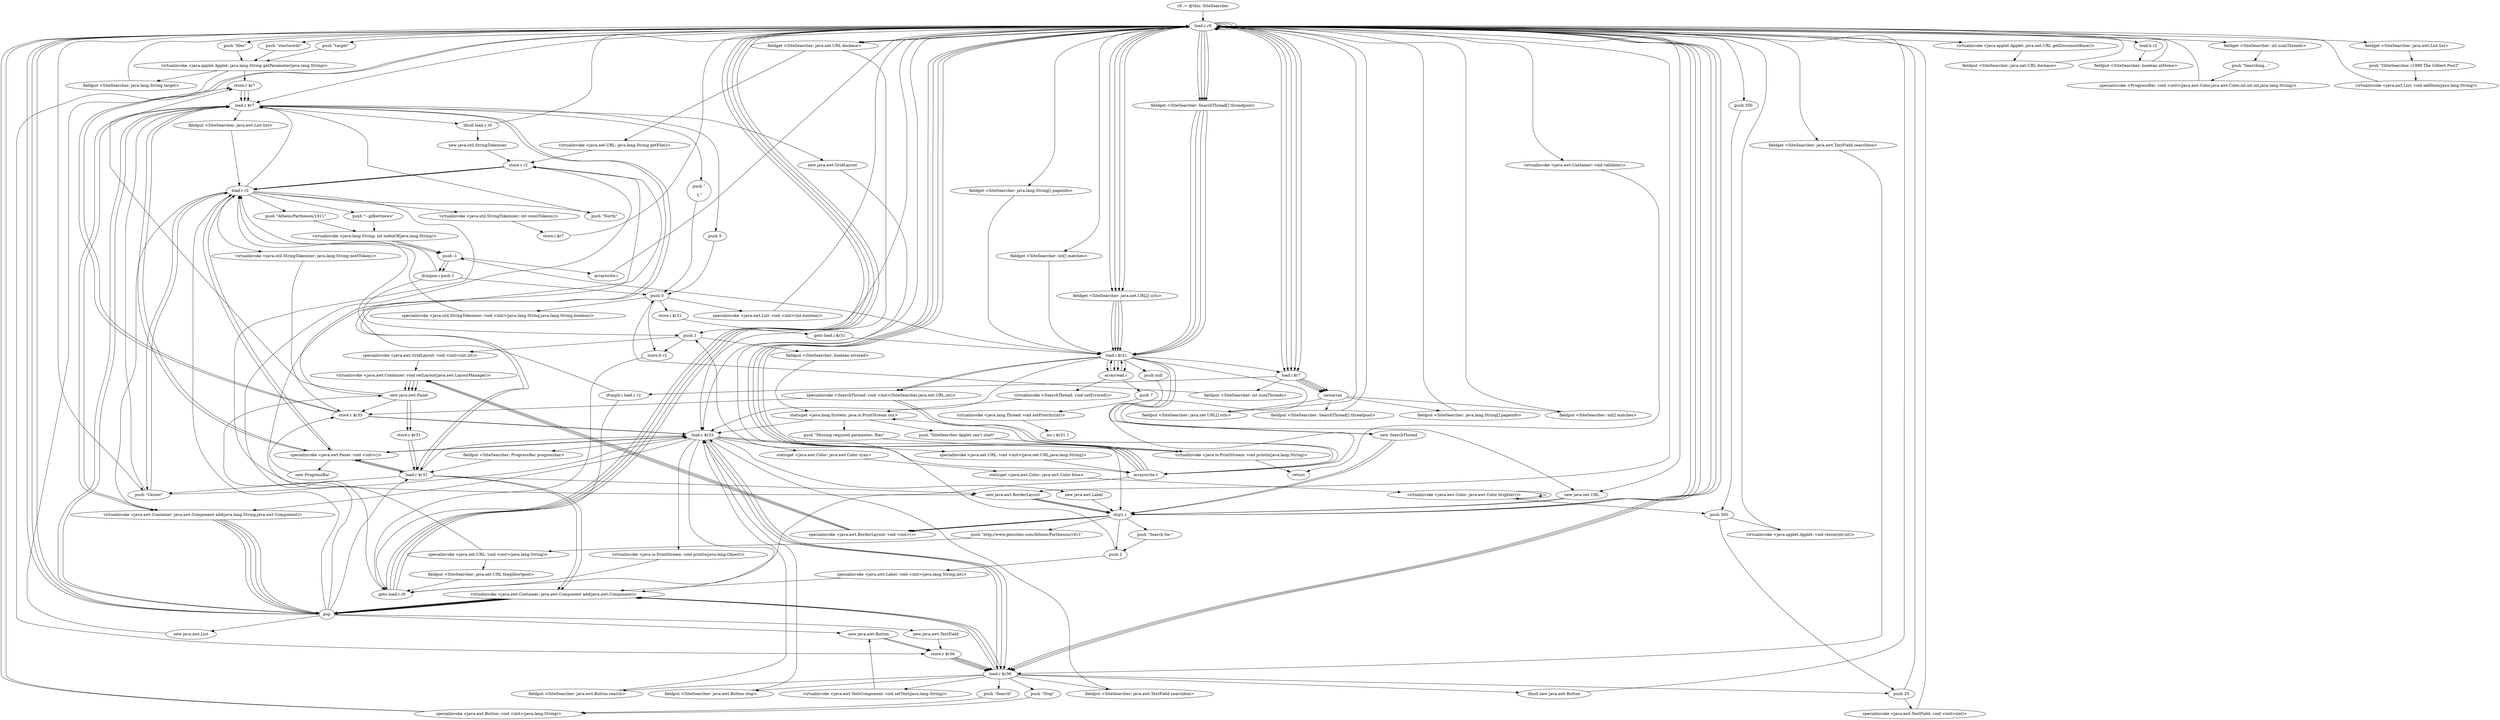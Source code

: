 digraph "" {
    "r0 := @this: SiteSearcher"
    "load.r r0"
    "r0 := @this: SiteSearcher"->"load.r r0";
    "load.r r0"->"load.r r0";
    "push \"target\""
    "load.r r0"->"push \"target\"";
    "virtualinvoke <java.applet.Applet: java.lang.String getParameter(java.lang.String)>"
    "push \"target\""->"virtualinvoke <java.applet.Applet: java.lang.String getParameter(java.lang.String)>";
    "fieldput <SiteSearcher: java.lang.String target>"
    "virtualinvoke <java.applet.Applet: java.lang.String getParameter(java.lang.String)>"->"fieldput <SiteSearcher: java.lang.String target>";
    "fieldput <SiteSearcher: java.lang.String target>"->"load.r r0";
    "load.r r0"->"load.r r0";
    "virtualinvoke <java.applet.Applet: java.net.URL getDocumentBase()>"
    "load.r r0"->"virtualinvoke <java.applet.Applet: java.net.URL getDocumentBase()>";
    "fieldput <SiteSearcher: java.net.URL docbase>"
    "virtualinvoke <java.applet.Applet: java.net.URL getDocumentBase()>"->"fieldput <SiteSearcher: java.net.URL docbase>";
    "fieldput <SiteSearcher: java.net.URL docbase>"->"load.r r0";
    "fieldget <SiteSearcher: java.net.URL docbase>"
    "load.r r0"->"fieldget <SiteSearcher: java.net.URL docbase>";
    "virtualinvoke <java.net.URL: java.lang.String getFile()>"
    "fieldget <SiteSearcher: java.net.URL docbase>"->"virtualinvoke <java.net.URL: java.lang.String getFile()>";
    "store.r r2"
    "virtualinvoke <java.net.URL: java.lang.String getFile()>"->"store.r r2";
    "load.r r2"
    "store.r r2"->"load.r r2";
    "push \"Athens/Parthenon/1911\""
    "load.r r2"->"push \"Athens/Parthenon/1911\"";
    "virtualinvoke <java.lang.String: int indexOf(java.lang.String)>"
    "push \"Athens/Parthenon/1911\""->"virtualinvoke <java.lang.String: int indexOf(java.lang.String)>";
    "push -1"
    "virtualinvoke <java.lang.String: int indexOf(java.lang.String)>"->"push -1";
    "ifcmpne.i push 1"
    "push -1"->"ifcmpne.i push 1";
    "ifcmpne.i push 1"->"load.r r2";
    "push \"~gilbertnews\""
    "load.r r2"->"push \"~gilbertnews\"";
    "push \"~gilbertnews\""->"virtualinvoke <java.lang.String: int indexOf(java.lang.String)>";
    "virtualinvoke <java.lang.String: int indexOf(java.lang.String)>"->"push -1";
    "push -1"->"ifcmpne.i push 1";
    "push 0"
    "ifcmpne.i push 1"->"push 0";
    "store.b r2"
    "push 0"->"store.b r2";
    "goto load.r r0"
    "store.b r2"->"goto load.r r0";
    "goto load.r r0"->"load.r r0";
    "load.b r2"
    "load.r r0"->"load.b r2";
    "fieldput <SiteSearcher: boolean atHome>"
    "load.b r2"->"fieldput <SiteSearcher: boolean atHome>";
    "fieldput <SiteSearcher: boolean atHome>"->"load.r r0";
    "new java.net.URL"
    "load.r r0"->"new java.net.URL";
    "dup1.r"
    "new java.net.URL"->"dup1.r";
    "push \"http://www.geocities.com/Athens/Parthenon/1911\""
    "dup1.r"->"push \"http://www.geocities.com/Athens/Parthenon/1911\"";
    "specialinvoke <java.net.URL: void <init>(java.lang.String)>"
    "push \"http://www.geocities.com/Athens/Parthenon/1911\""->"specialinvoke <java.net.URL: void <init>(java.lang.String)>";
    "fieldput <SiteSearcher: java.net.URL thegilbertpost>"
    "specialinvoke <java.net.URL: void <init>(java.lang.String)>"->"fieldput <SiteSearcher: java.net.URL thegilbertpost>";
    "fieldput <SiteSearcher: java.net.URL thegilbertpost>"->"goto load.r r0";
    "goto load.r r0"->"load.r r0";
    "push \"files\""
    "load.r r0"->"push \"files\"";
    "push \"files\""->"virtualinvoke <java.applet.Applet: java.lang.String getParameter(java.lang.String)>";
    "store.r $r7"
    "virtualinvoke <java.applet.Applet: java.lang.String getParameter(java.lang.String)>"->"store.r $r7";
    "load.r $r7"
    "store.r $r7"->"load.r $r7";
    "ifnull load.r r0"
    "load.r $r7"->"ifnull load.r r0";
    "new java.util.StringTokenizer"
    "ifnull load.r r0"->"new java.util.StringTokenizer";
    "new java.util.StringTokenizer"->"store.r r2";
    "store.r r2"->"load.r r2";
    "load.r r2"->"load.r $r7";
    "push \"\n\r \t,\""
    "load.r $r7"->"push \"\n\r \t,\"";
    "push \"\n\r \t,\""->"push 0";
    "specialinvoke <java.util.StringTokenizer: void <init>(java.lang.String,java.lang.String,boolean)>"
    "push 0"->"specialinvoke <java.util.StringTokenizer: void <init>(java.lang.String,java.lang.String,boolean)>";
    "specialinvoke <java.util.StringTokenizer: void <init>(java.lang.String,java.lang.String,boolean)>"->"load.r r2";
    "virtualinvoke <java.util.StringTokenizer: int countTokens()>"
    "load.r r2"->"virtualinvoke <java.util.StringTokenizer: int countTokens()>";
    "store.i $r7"
    "virtualinvoke <java.util.StringTokenizer: int countTokens()>"->"store.i $r7";
    "store.i $r7"->"load.r r0";
    "load.i $r7"
    "load.r r0"->"load.i $r7";
    "newarray"
    "load.i $r7"->"newarray";
    "fieldput <SiteSearcher: java.net.URL[] urls>"
    "newarray"->"fieldput <SiteSearcher: java.net.URL[] urls>";
    "fieldput <SiteSearcher: java.net.URL[] urls>"->"load.r r0";
    "load.r r0"->"load.i $r7";
    "load.i $r7"->"newarray";
    "fieldput <SiteSearcher: SearchThread[] threadpool>"
    "newarray"->"fieldput <SiteSearcher: SearchThread[] threadpool>";
    "fieldput <SiteSearcher: SearchThread[] threadpool>"->"load.r r0";
    "load.r r0"->"load.i $r7";
    "load.i $r7"->"newarray";
    "fieldput <SiteSearcher: java.lang.String[] pageinfo>"
    "newarray"->"fieldput <SiteSearcher: java.lang.String[] pageinfo>";
    "fieldput <SiteSearcher: java.lang.String[] pageinfo>"->"load.r r0";
    "load.r r0"->"load.i $r7";
    "load.i $r7"->"newarray";
    "fieldput <SiteSearcher: int[] matches>"
    "newarray"->"fieldput <SiteSearcher: int[] matches>";
    "fieldput <SiteSearcher: int[] matches>"->"load.r r0";
    "load.r r0"->"load.i $r7";
    "fieldput <SiteSearcher: int numThreads>"
    "load.i $r7"->"fieldput <SiteSearcher: int numThreads>";
    "fieldput <SiteSearcher: int numThreads>"->"push 0";
    "store.i $r31"
    "push 0"->"store.i $r31";
    "goto load.i $r31"
    "store.i $r31"->"goto load.i $r31";
    "load.i $r31"
    "goto load.i $r31"->"load.i $r31";
    "load.i $r31"->"load.i $r7";
    "ifcmplt.i load.r r2"
    "load.i $r7"->"ifcmplt.i load.r r2";
    "ifcmplt.i load.r r2"->"goto load.r r0";
    "goto load.r r0"->"load.r r0";
    "push 350"
    "load.r r0"->"push 350";
    "push 300"
    "push 350"->"push 300";
    "virtualinvoke <java.applet.Applet: void resize(int,int)>"
    "push 300"->"virtualinvoke <java.applet.Applet: void resize(int,int)>";
    "virtualinvoke <java.applet.Applet: void resize(int,int)>"->"load.r r0";
    "new java.awt.BorderLayout"
    "load.r r0"->"new java.awt.BorderLayout";
    "new java.awt.BorderLayout"->"dup1.r";
    "specialinvoke <java.awt.BorderLayout: void <init>()>"
    "dup1.r"->"specialinvoke <java.awt.BorderLayout: void <init>()>";
    "virtualinvoke <java.awt.Container: void setLayout(java.awt.LayoutManager)>"
    "specialinvoke <java.awt.BorderLayout: void <init>()>"->"virtualinvoke <java.awt.Container: void setLayout(java.awt.LayoutManager)>";
    "new java.awt.Panel"
    "virtualinvoke <java.awt.Container: void setLayout(java.awt.LayoutManager)>"->"new java.awt.Panel";
    "new java.awt.Panel"->"store.r r2";
    "store.r r2"->"load.r r2";
    "specialinvoke <java.awt.Panel: void <init>()>"
    "load.r r2"->"specialinvoke <java.awt.Panel: void <init>()>";
    "specialinvoke <java.awt.Panel: void <init>()>"->"load.r r2";
    "load.r r2"->"new java.awt.BorderLayout";
    "new java.awt.BorderLayout"->"dup1.r";
    "dup1.r"->"specialinvoke <java.awt.BorderLayout: void <init>()>";
    "specialinvoke <java.awt.BorderLayout: void <init>()>"->"virtualinvoke <java.awt.Container: void setLayout(java.awt.LayoutManager)>";
    "virtualinvoke <java.awt.Container: void setLayout(java.awt.LayoutManager)>"->"new java.awt.Panel";
    "new java.awt.Panel"->"store.r $r7";
    "store.r $r7"->"load.r $r7";
    "load.r $r7"->"specialinvoke <java.awt.Panel: void <init>()>";
    "specialinvoke <java.awt.Panel: void <init>()>"->"load.r $r7";
    "new java.awt.GridLayout"
    "load.r $r7"->"new java.awt.GridLayout";
    "new java.awt.GridLayout"->"dup1.r";
    "push 2"
    "dup1.r"->"push 2";
    "push 1"
    "push 2"->"push 1";
    "specialinvoke <java.awt.GridLayout: void <init>(int,int)>"
    "push 1"->"specialinvoke <java.awt.GridLayout: void <init>(int,int)>";
    "specialinvoke <java.awt.GridLayout: void <init>(int,int)>"->"virtualinvoke <java.awt.Container: void setLayout(java.awt.LayoutManager)>";
    "virtualinvoke <java.awt.Container: void setLayout(java.awt.LayoutManager)>"->"new java.awt.Panel";
    "store.r $r31"
    "new java.awt.Panel"->"store.r $r31";
    "load.r $r31"
    "store.r $r31"->"load.r $r31";
    "load.r $r31"->"specialinvoke <java.awt.Panel: void <init>()>";
    "specialinvoke <java.awt.Panel: void <init>()>"->"load.r $r31";
    "load.r $r31"->"new java.awt.BorderLayout";
    "new java.awt.BorderLayout"->"dup1.r";
    "dup1.r"->"specialinvoke <java.awt.BorderLayout: void <init>()>";
    "specialinvoke <java.awt.BorderLayout: void <init>()>"->"virtualinvoke <java.awt.Container: void setLayout(java.awt.LayoutManager)>";
    "virtualinvoke <java.awt.Container: void setLayout(java.awt.LayoutManager)>"->"new java.awt.Panel";
    "store.r $r33"
    "new java.awt.Panel"->"store.r $r33";
    "load.r $r33"
    "store.r $r33"->"load.r $r33";
    "load.r $r33"->"specialinvoke <java.awt.Panel: void <init>()>";
    "specialinvoke <java.awt.Panel: void <init>()>"->"load.r $r33";
    "new java.awt.Label"
    "load.r $r33"->"new java.awt.Label";
    "new java.awt.Label"->"dup1.r";
    "push \"Search for:\""
    "dup1.r"->"push \"Search for:\"";
    "push \"Search for:\""->"push 2";
    "specialinvoke <java.awt.Label: void <init>(java.lang.String,int)>"
    "push 2"->"specialinvoke <java.awt.Label: void <init>(java.lang.String,int)>";
    "virtualinvoke <java.awt.Container: java.awt.Component add(java.awt.Component)>"
    "specialinvoke <java.awt.Label: void <init>(java.lang.String,int)>"->"virtualinvoke <java.awt.Container: java.awt.Component add(java.awt.Component)>";
    "pop"
    "virtualinvoke <java.awt.Container: java.awt.Component add(java.awt.Component)>"->"pop";
    "new java.awt.TextField"
    "pop"->"new java.awt.TextField";
    "store.r $r36"
    "new java.awt.TextField"->"store.r $r36";
    "load.r $r36"
    "store.r $r36"->"load.r $r36";
    "push 20"
    "load.r $r36"->"push 20";
    "specialinvoke <java.awt.TextField: void <init>(int)>"
    "push 20"->"specialinvoke <java.awt.TextField: void <init>(int)>";
    "specialinvoke <java.awt.TextField: void <init>(int)>"->"load.r r0";
    "load.r r0"->"load.r $r36";
    "fieldput <SiteSearcher: java.awt.TextField searchbox>"
    "load.r $r36"->"fieldput <SiteSearcher: java.awt.TextField searchbox>";
    "fieldput <SiteSearcher: java.awt.TextField searchbox>"->"load.r $r33";
    "load.r $r33"->"load.r $r36";
    "load.r $r36"->"virtualinvoke <java.awt.Container: java.awt.Component add(java.awt.Component)>";
    "virtualinvoke <java.awt.Container: java.awt.Component add(java.awt.Component)>"->"pop";
    "pop"->"load.r r0";
    "push \"startwords\""
    "load.r r0"->"push \"startwords\"";
    "push \"startwords\""->"virtualinvoke <java.applet.Applet: java.lang.String getParameter(java.lang.String)>";
    "virtualinvoke <java.applet.Applet: java.lang.String getParameter(java.lang.String)>"->"store.r $r36";
    "store.r $r36"->"load.r $r36";
    "ifnull new java.awt.Button"
    "load.r $r36"->"ifnull new java.awt.Button";
    "ifnull new java.awt.Button"->"load.r r0";
    "fieldget <SiteSearcher: java.awt.TextField searchbox>"
    "load.r r0"->"fieldget <SiteSearcher: java.awt.TextField searchbox>";
    "fieldget <SiteSearcher: java.awt.TextField searchbox>"->"load.r $r36";
    "virtualinvoke <java.awt.TextComponent: void setText(java.lang.String)>"
    "load.r $r36"->"virtualinvoke <java.awt.TextComponent: void setText(java.lang.String)>";
    "new java.awt.Button"
    "virtualinvoke <java.awt.TextComponent: void setText(java.lang.String)>"->"new java.awt.Button";
    "new java.awt.Button"->"store.r $r36";
    "store.r $r36"->"load.r $r36";
    "push \"Search\""
    "load.r $r36"->"push \"Search\"";
    "specialinvoke <java.awt.Button: void <init>(java.lang.String)>"
    "push \"Search\""->"specialinvoke <java.awt.Button: void <init>(java.lang.String)>";
    "specialinvoke <java.awt.Button: void <init>(java.lang.String)>"->"load.r r0";
    "load.r r0"->"load.r $r36";
    "fieldput <SiteSearcher: java.awt.Button search>"
    "load.r $r36"->"fieldput <SiteSearcher: java.awt.Button search>";
    "fieldput <SiteSearcher: java.awt.Button search>"->"load.r $r33";
    "load.r $r33"->"load.r $r36";
    "load.r $r36"->"virtualinvoke <java.awt.Container: java.awt.Component add(java.awt.Component)>";
    "virtualinvoke <java.awt.Container: java.awt.Component add(java.awt.Component)>"->"pop";
    "pop"->"new java.awt.Button";
    "new java.awt.Button"->"store.r $r36";
    "store.r $r36"->"load.r $r36";
    "push \"Stop\""
    "load.r $r36"->"push \"Stop\"";
    "push \"Stop\""->"specialinvoke <java.awt.Button: void <init>(java.lang.String)>";
    "specialinvoke <java.awt.Button: void <init>(java.lang.String)>"->"load.r r0";
    "load.r r0"->"load.r $r36";
    "fieldput <SiteSearcher: java.awt.Button stop>"
    "load.r $r36"->"fieldput <SiteSearcher: java.awt.Button stop>";
    "fieldput <SiteSearcher: java.awt.Button stop>"->"load.r $r33";
    "load.r $r33"->"load.r $r36";
    "load.r $r36"->"virtualinvoke <java.awt.Container: java.awt.Component add(java.awt.Component)>";
    "virtualinvoke <java.awt.Container: java.awt.Component add(java.awt.Component)>"->"pop";
    "pop"->"load.r $r31";
    "push \"Center\""
    "load.r $r31"->"push \"Center\"";
    "push \"Center\""->"load.r $r33";
    "virtualinvoke <java.awt.Container: java.awt.Component add(java.lang.String,java.awt.Component)>"
    "load.r $r33"->"virtualinvoke <java.awt.Container: java.awt.Component add(java.lang.String,java.awt.Component)>";
    "virtualinvoke <java.awt.Container: java.awt.Component add(java.lang.String,java.awt.Component)>"->"pop";
    "pop"->"load.r $r7";
    "load.r $r7"->"load.r $r31";
    "load.r $r31"->"virtualinvoke <java.awt.Container: java.awt.Component add(java.awt.Component)>";
    "virtualinvoke <java.awt.Container: java.awt.Component add(java.awt.Component)>"->"pop";
    "pop"->"new java.awt.Panel";
    "new java.awt.Panel"->"store.r $r31";
    "store.r $r31"->"load.r $r31";
    "load.r $r31"->"specialinvoke <java.awt.Panel: void <init>()>";
    "new ProgressBar"
    "specialinvoke <java.awt.Panel: void <init>()>"->"new ProgressBar";
    "new ProgressBar"->"store.r $r33";
    "store.r $r33"->"load.r $r33";
    "staticget <java.awt.Color: java.awt.Color cyan>"
    "load.r $r33"->"staticget <java.awt.Color: java.awt.Color cyan>";
    "staticget <java.awt.Color: java.awt.Color blue>"
    "staticget <java.awt.Color: java.awt.Color cyan>"->"staticget <java.awt.Color: java.awt.Color blue>";
    "virtualinvoke <java.awt.Color: java.awt.Color brighter()>"
    "staticget <java.awt.Color: java.awt.Color blue>"->"virtualinvoke <java.awt.Color: java.awt.Color brighter()>";
    "virtualinvoke <java.awt.Color: java.awt.Color brighter()>"->"virtualinvoke <java.awt.Color: java.awt.Color brighter()>";
    "virtualinvoke <java.awt.Color: java.awt.Color brighter()>"->"virtualinvoke <java.awt.Color: java.awt.Color brighter()>";
    "virtualinvoke <java.awt.Color: java.awt.Color brighter()>"->"push 300";
    "push 300"->"push 20";
    "push 20"->"load.r r0";
    "fieldget <SiteSearcher: int numThreads>"
    "load.r r0"->"fieldget <SiteSearcher: int numThreads>";
    "push \"Searching...\""
    "fieldget <SiteSearcher: int numThreads>"->"push \"Searching...\"";
    "specialinvoke <ProgressBar: void <init>(java.awt.Color,java.awt.Color,int,int,int,java.lang.String)>"
    "push \"Searching...\""->"specialinvoke <ProgressBar: void <init>(java.awt.Color,java.awt.Color,int,int,int,java.lang.String)>";
    "specialinvoke <ProgressBar: void <init>(java.awt.Color,java.awt.Color,int,int,int,java.lang.String)>"->"load.r r0";
    "load.r r0"->"load.r $r33";
    "fieldput <SiteSearcher: ProgressBar progressbar>"
    "load.r $r33"->"fieldput <SiteSearcher: ProgressBar progressbar>";
    "fieldput <SiteSearcher: ProgressBar progressbar>"->"load.r $r31";
    "load.r $r31"->"load.r $r33";
    "load.r $r33"->"virtualinvoke <java.awt.Container: java.awt.Component add(java.awt.Component)>";
    "virtualinvoke <java.awt.Container: java.awt.Component add(java.awt.Component)>"->"pop";
    "pop"->"load.r r2";
    "push \"North\""
    "load.r r2"->"push \"North\"";
    "push \"North\""->"load.r $r7";
    "load.r $r7"->"virtualinvoke <java.awt.Container: java.awt.Component add(java.lang.String,java.awt.Component)>";
    "virtualinvoke <java.awt.Container: java.awt.Component add(java.lang.String,java.awt.Component)>"->"pop";
    "pop"->"load.r $r7";
    "load.r $r7"->"load.r $r31";
    "load.r $r31"->"virtualinvoke <java.awt.Container: java.awt.Component add(java.awt.Component)>";
    "virtualinvoke <java.awt.Container: java.awt.Component add(java.awt.Component)>"->"pop";
    "new java.awt.List"
    "pop"->"new java.awt.List";
    "new java.awt.List"->"store.r $r7";
    "store.r $r7"->"load.r $r7";
    "push 5"
    "load.r $r7"->"push 5";
    "push 5"->"push 0";
    "specialinvoke <java.awt.List: void <init>(int,boolean)>"
    "push 0"->"specialinvoke <java.awt.List: void <init>(int,boolean)>";
    "specialinvoke <java.awt.List: void <init>(int,boolean)>"->"load.r r0";
    "load.r r0"->"load.r $r7";
    "fieldput <SiteSearcher: java.awt.List list>"
    "load.r $r7"->"fieldput <SiteSearcher: java.awt.List list>";
    "fieldput <SiteSearcher: java.awt.List list>"->"load.r r2";
    "load.r r2"->"push \"Center\"";
    "push \"Center\""->"load.r $r7";
    "load.r $r7"->"virtualinvoke <java.awt.Container: java.awt.Component add(java.lang.String,java.awt.Component)>";
    "virtualinvoke <java.awt.Container: java.awt.Component add(java.lang.String,java.awt.Component)>"->"pop";
    "pop"->"load.r r0";
    "fieldget <SiteSearcher: java.awt.List list>"
    "load.r r0"->"fieldget <SiteSearcher: java.awt.List list>";
    "push \"[SiteSearcher c1999 The Gilbert Post]\""
    "fieldget <SiteSearcher: java.awt.List list>"->"push \"[SiteSearcher c1999 The Gilbert Post]\"";
    "virtualinvoke <java.awt.List: void addItem(java.lang.String)>"
    "push \"[SiteSearcher c1999 The Gilbert Post]\""->"virtualinvoke <java.awt.List: void addItem(java.lang.String)>";
    "virtualinvoke <java.awt.List: void addItem(java.lang.String)>"->"load.r r0";
    "load.r r0"->"push \"Center\"";
    "push \"Center\""->"load.r r2";
    "load.r r2"->"virtualinvoke <java.awt.Container: java.awt.Component add(java.lang.String,java.awt.Component)>";
    "virtualinvoke <java.awt.Container: java.awt.Component add(java.lang.String,java.awt.Component)>"->"pop";
    "pop"->"load.r r0";
    "virtualinvoke <java.awt.Container: void validate()>"
    "load.r r0"->"virtualinvoke <java.awt.Container: void validate()>";
    "return"
    "virtualinvoke <java.awt.Container: void validate()>"->"return";
    "ifcmplt.i load.r r2"->"load.r r2";
    "virtualinvoke <java.util.StringTokenizer: java.lang.String nextToken()>"
    "load.r r2"->"virtualinvoke <java.util.StringTokenizer: java.lang.String nextToken()>";
    "virtualinvoke <java.util.StringTokenizer: java.lang.String nextToken()>"->"store.r $r33";
    "store.r $r33"->"load.r r0";
    "fieldget <SiteSearcher: java.lang.String[] pageinfo>"
    "load.r r0"->"fieldget <SiteSearcher: java.lang.String[] pageinfo>";
    "fieldget <SiteSearcher: java.lang.String[] pageinfo>"->"load.i $r31";
    "load.i $r31"->"load.r $r33";
    "arraywrite.r"
    "load.r $r33"->"arraywrite.r";
    "arraywrite.r"->"load.r r0";
    "fieldget <SiteSearcher: int[] matches>"
    "load.r r0"->"fieldget <SiteSearcher: int[] matches>";
    "fieldget <SiteSearcher: int[] matches>"->"load.i $r31";
    "load.i $r31"->"push -1";
    "arraywrite.i"
    "push -1"->"arraywrite.i";
    "arraywrite.i"->"load.r r0";
    "fieldget <SiteSearcher: java.net.URL[] urls>"
    "load.r r0"->"fieldget <SiteSearcher: java.net.URL[] urls>";
    "fieldget <SiteSearcher: java.net.URL[] urls>"->"load.i $r31";
    "load.i $r31"->"new java.net.URL";
    "new java.net.URL"->"dup1.r";
    "dup1.r"->"load.r r0";
    "load.r r0"->"fieldget <SiteSearcher: java.net.URL docbase>";
    "fieldget <SiteSearcher: java.net.URL docbase>"->"load.r $r33";
    "specialinvoke <java.net.URL: void <init>(java.net.URL,java.lang.String)>"
    "load.r $r33"->"specialinvoke <java.net.URL: void <init>(java.net.URL,java.lang.String)>";
    "specialinvoke <java.net.URL: void <init>(java.net.URL,java.lang.String)>"->"arraywrite.r";
    "arraywrite.r"->"load.r r0";
    "fieldget <SiteSearcher: SearchThread[] threadpool>"
    "load.r r0"->"fieldget <SiteSearcher: SearchThread[] threadpool>";
    "fieldget <SiteSearcher: SearchThread[] threadpool>"->"load.i $r31";
    "new SearchThread"
    "load.i $r31"->"new SearchThread";
    "new SearchThread"->"dup1.r";
    "dup1.r"->"load.r r0";
    "load.r r0"->"load.r r0";
    "load.r r0"->"fieldget <SiteSearcher: java.net.URL[] urls>";
    "fieldget <SiteSearcher: java.net.URL[] urls>"->"load.i $r31";
    "arrayread.r"
    "load.i $r31"->"arrayread.r";
    "arrayread.r"->"load.i $r31";
    "specialinvoke <SearchThread: void <init>(SiteSearcher,java.net.URL,int)>"
    "load.i $r31"->"specialinvoke <SearchThread: void <init>(SiteSearcher,java.net.URL,int)>";
    "specialinvoke <SearchThread: void <init>(SiteSearcher,java.net.URL,int)>"->"arraywrite.r";
    "arraywrite.r"->"goto load.r r0";
    "goto load.r r0"->"load.r r0";
    "load.r r0"->"fieldget <SiteSearcher: SearchThread[] threadpool>";
    "fieldget <SiteSearcher: SearchThread[] threadpool>"->"load.i $r31";
    "load.i $r31"->"arrayread.r";
    "push 7"
    "arrayread.r"->"push 7";
    "virtualinvoke <java.lang.Thread: void setPriority(int)>"
    "push 7"->"virtualinvoke <java.lang.Thread: void setPriority(int)>";
    "inc.i $r31 1"
    "virtualinvoke <java.lang.Thread: void setPriority(int)>"->"inc.i $r31 1";
    "specialinvoke <SearchThread: void <init>(SiteSearcher,java.net.URL,int)>"->"store.r $r33";
    "store.r $r33"->"load.r r0";
    "load.r r0"->"fieldget <SiteSearcher: java.net.URL[] urls>";
    "fieldget <SiteSearcher: java.net.URL[] urls>"->"load.i $r31";
    "push null"
    "load.i $r31"->"push null";
    "push null"->"arraywrite.r";
    "arraywrite.r"->"load.r r0";
    "load.r r0"->"fieldget <SiteSearcher: SearchThread[] threadpool>";
    "fieldget <SiteSearcher: SearchThread[] threadpool>"->"load.i $r31";
    "load.i $r31"->"new SearchThread";
    "new SearchThread"->"dup1.r";
    "dup1.r"->"load.r r0";
    "load.r r0"->"load.r r0";
    "load.r r0"->"fieldget <SiteSearcher: java.net.URL[] urls>";
    "fieldget <SiteSearcher: java.net.URL[] urls>"->"load.i $r31";
    "load.i $r31"->"arrayread.r";
    "arrayread.r"->"load.i $r31";
    "load.i $r31"->"specialinvoke <SearchThread: void <init>(SiteSearcher,java.net.URL,int)>";
    "specialinvoke <SearchThread: void <init>(SiteSearcher,java.net.URL,int)>"->"arraywrite.r";
    "arraywrite.r"->"load.r r0";
    "load.r r0"->"fieldget <SiteSearcher: SearchThread[] threadpool>";
    "fieldget <SiteSearcher: SearchThread[] threadpool>"->"load.i $r31";
    "load.i $r31"->"arrayread.r";
    "virtualinvoke <SearchThread: void setErrored()>"
    "arrayread.r"->"virtualinvoke <SearchThread: void setErrored()>";
    "staticget <java.lang.System: java.io.PrintStream out>"
    "virtualinvoke <SearchThread: void setErrored()>"->"staticget <java.lang.System: java.io.PrintStream out>";
    "staticget <java.lang.System: java.io.PrintStream out>"->"load.r $r33";
    "virtualinvoke <java.io.PrintStream: void println(java.lang.Object)>"
    "load.r $r33"->"virtualinvoke <java.io.PrintStream: void println(java.lang.Object)>";
    "virtualinvoke <java.io.PrintStream: void println(java.lang.Object)>"->"goto load.r r0";
    "ifnull load.r r0"->"load.r r0";
    "load.r r0"->"push 1";
    "fieldput <SiteSearcher: boolean errored>"
    "push 1"->"fieldput <SiteSearcher: boolean errored>";
    "fieldput <SiteSearcher: boolean errored>"->"staticget <java.lang.System: java.io.PrintStream out>";
    "push \"SiteSearcher Applet can\'t start\""
    "staticget <java.lang.System: java.io.PrintStream out>"->"push \"SiteSearcher Applet can\'t start\"";
    "virtualinvoke <java.io.PrintStream: void println(java.lang.String)>"
    "push \"SiteSearcher Applet can\'t start\""->"virtualinvoke <java.io.PrintStream: void println(java.lang.String)>";
    "virtualinvoke <java.io.PrintStream: void println(java.lang.String)>"->"staticget <java.lang.System: java.io.PrintStream out>";
    "push \"Missing required parameter: files\""
    "staticget <java.lang.System: java.io.PrintStream out>"->"push \"Missing required parameter: files\"";
    "push \"Missing required parameter: files\""->"virtualinvoke <java.io.PrintStream: void println(java.lang.String)>";
    "virtualinvoke <java.io.PrintStream: void println(java.lang.String)>"->"return";
    "specialinvoke <java.net.URL: void <init>(java.lang.String)>"->"store.r r2";
    "store.r r2"->"goto load.r r0";
    "ifcmpne.i push 1"->"push 1";
    "push 1"->"store.b r2";
}
